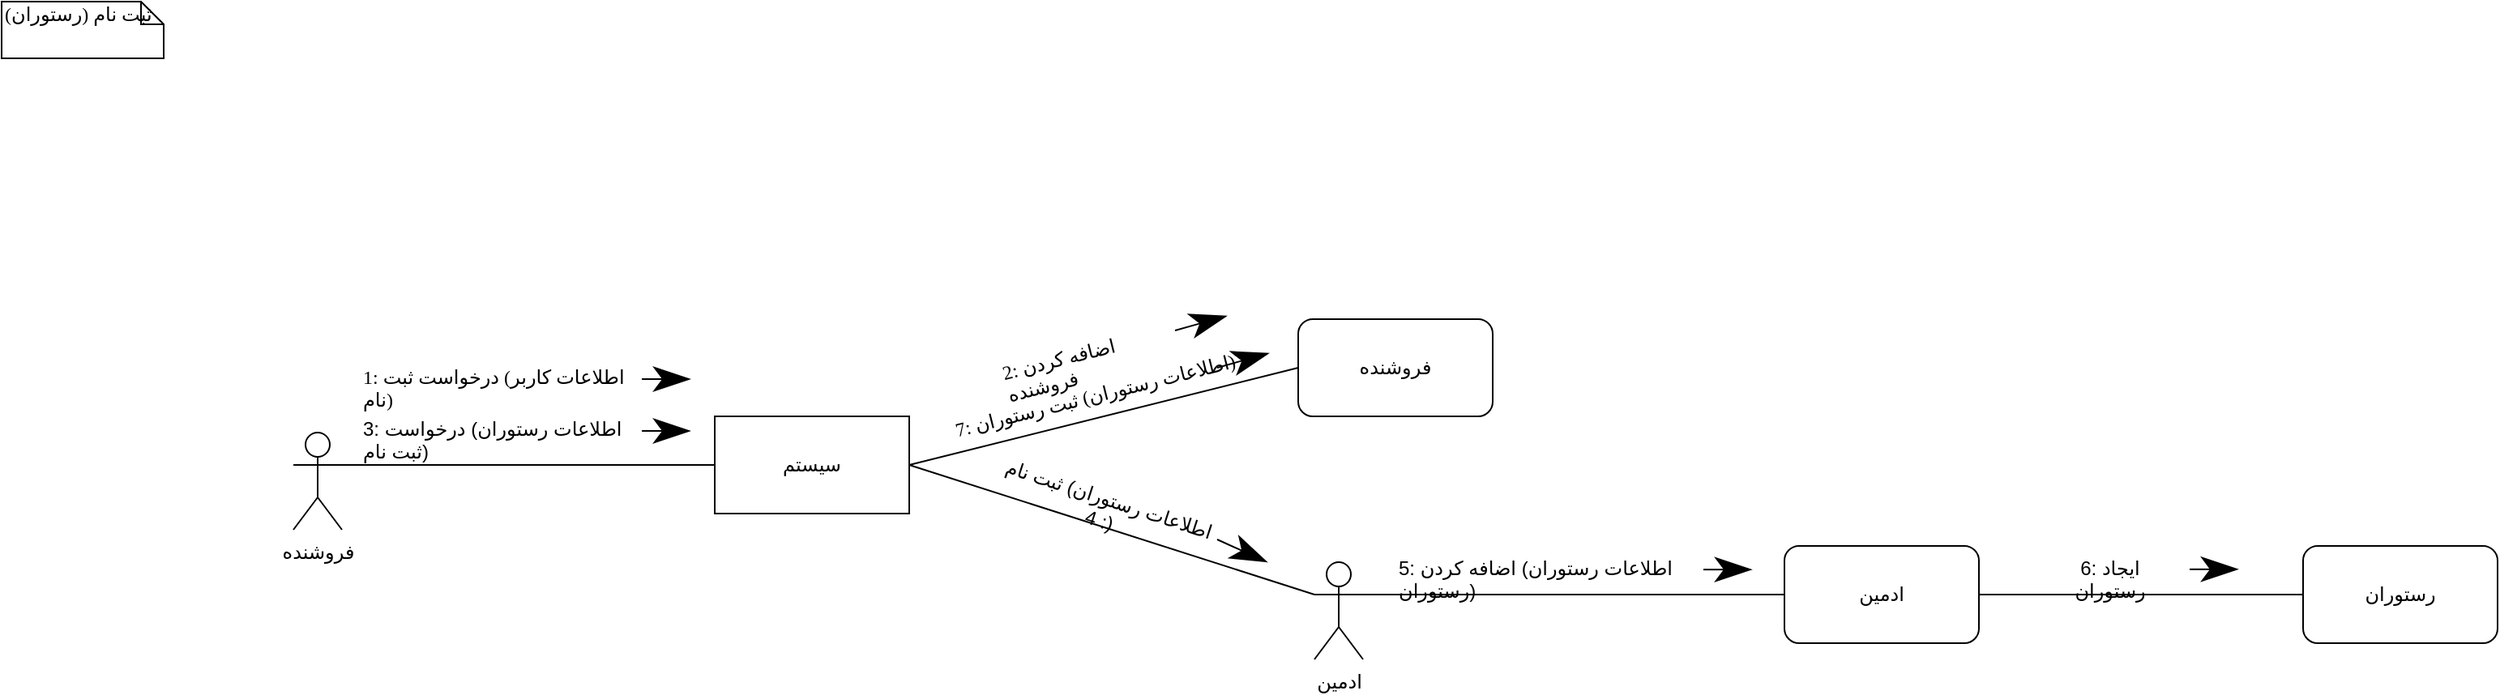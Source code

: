 <mxfile version="14.1.3" type="github">
  <diagram id="kgpKYQtTHZ0yAKxKKP6v" name="Page-1">
    <mxGraphModel dx="1828" dy="1073" grid="1" gridSize="10" guides="1" tooltips="1" connect="1" arrows="1" fold="1" page="1" pageScale="1" pageWidth="1800" pageHeight="600" math="0" shadow="0">
      <root>
        <mxCell id="0" />
        <mxCell id="1" parent="0" />
        <mxCell id="O3HHik6MoNN61QqDQuIx-64" value="&lt;span style=&quot;font-family: &amp;#34;verdana&amp;#34; ; text-align: center&quot;&gt;7: اطلاعات رستوران) ثبت رستوران)&lt;/span&gt;" style="text;whiteSpace=wrap;html=1;rotation=346;" vertex="1" parent="1">
          <mxGeometry x="584.34" y="228" width="189.32" height="30" as="geometry" />
        </mxCell>
        <mxCell id="O3HHik6MoNN61QqDQuIx-27" value="(ثبت نام (رستوران " style="shape=note;whiteSpace=wrap;html=1;size=14;verticalAlign=top;align=left;spacingTop=-6;rounded=0;shadow=0;comic=0;labelBackgroundColor=none;strokeWidth=1;fontFamily=Verdana;fontSize=12" vertex="1" parent="1">
          <mxGeometry width="100" height="35" as="geometry" />
        </mxCell>
        <mxCell id="O3HHik6MoNN61QqDQuIx-30" value="فروشنده" style="shape=umlActor;verticalLabelPosition=bottom;verticalAlign=top;html=1;outlineConnect=0;" vertex="1" parent="1">
          <mxGeometry x="180" y="266" width="30" height="60" as="geometry" />
        </mxCell>
        <mxCell id="O3HHik6MoNN61QqDQuIx-31" value="سیستم" style="rounded=0;whiteSpace=wrap;html=1;" vertex="1" parent="1">
          <mxGeometry x="440" y="256" width="120" height="60" as="geometry" />
        </mxCell>
        <mxCell id="O3HHik6MoNN61QqDQuIx-33" value="ادمین" style="rounded=1;whiteSpace=wrap;html=1;" vertex="1" parent="1">
          <mxGeometry x="1100" y="336" width="120" height="60" as="geometry" />
        </mxCell>
        <mxCell id="O3HHik6MoNN61QqDQuIx-34" value="فروشنده" style="rounded=1;whiteSpace=wrap;html=1;" vertex="1" parent="1">
          <mxGeometry x="800" y="196" width="120" height="60" as="geometry" />
        </mxCell>
        <mxCell id="O3HHik6MoNN61QqDQuIx-36" value="ادمین" style="shape=umlActor;verticalLabelPosition=bottom;verticalAlign=top;html=1;outlineConnect=0;" vertex="1" parent="1">
          <mxGeometry x="810" y="346" width="30" height="60" as="geometry" />
        </mxCell>
        <mxCell id="O3HHik6MoNN61QqDQuIx-37" value="رستوران" style="rounded=1;whiteSpace=wrap;html=1;" vertex="1" parent="1">
          <mxGeometry x="1420" y="336" width="120" height="60" as="geometry" />
        </mxCell>
        <mxCell id="O3HHik6MoNN61QqDQuIx-40" value="" style="endArrow=classicThin;html=1;strokeWidth=1;endSize=20;entryX=0;entryY=0.5;entryDx=0;entryDy=0;" edge="1" parent="1">
          <mxGeometry width="100" relative="1" as="geometry">
            <mxPoint x="395" y="233" as="sourcePoint" />
            <mxPoint x="425" y="233" as="targetPoint" />
            <Array as="points" />
          </mxGeometry>
        </mxCell>
        <mxCell id="O3HHik6MoNN61QqDQuIx-41" value="&lt;span style=&quot;font-family: &amp;#34;verdana&amp;#34; ; text-align: center&quot;&gt;1: اطلاعات کاربر) درخواست ثبت نام)&lt;/span&gt;" style="text;whiteSpace=wrap;html=1;" vertex="1" parent="1">
          <mxGeometry x="221" y="218" width="172" height="30" as="geometry" />
        </mxCell>
        <mxCell id="O3HHik6MoNN61QqDQuIx-42" value="&lt;span style=&quot;color: rgba(0 , 0 , 0 , 0) ; font-family: monospace ; font-size: 0px ; background-color: rgb(248 , 249 , 250)&quot;&gt;%3CmxGraphModel%3E%3Croot%3E%3CmxCell%20id%3D%220%22%2F%3E%3CmxCell%20id%3D%221%22%20parent%3D%220%22%2F%3E%3CmxCell%20id%3D%222%22%20value%3D%22%22%20style%3D%22endArrow%3Dnone%3Bhtml%3D1%3BexitX%3D1%3BexitY%3D0.5%3BexitDx%3D0%3BexitDy%3D0%3BentryX%3D0%3BentryY%3D0.5%3BentryDx%3D0%3BentryDy%3D0%3B%22%20edge%3D%221%22%20parent%3D%221%22%3E%3CmxGeometry%20width%3D%2250%22%20height%3D%2250%22%20relative%3D%221%22%20as%3D%22geometry%22%3E%3CmxPoint%20x%3D%22434.0%22%20y%3D%22240%22%20as%3D%22sourcePoint%22%2F%3E%3CmxPoint%20x%3D%22684.0%22%20y%3D%22240%22%20as%3D%22targetPoint%22%2F%3E%3C%2FmxGeometry%3E%3C%2FmxCell%3E%3C%2Froot%3E%3C%2FmxGraphModel%3E&lt;/span&gt;" style="endArrow=none;html=1;exitX=1;exitY=0.333;exitDx=0;exitDy=0;entryX=0;entryY=0.5;entryDx=0;entryDy=0;exitPerimeter=0;" edge="1" parent="1" source="O3HHik6MoNN61QqDQuIx-30" target="O3HHik6MoNN61QqDQuIx-31">
          <mxGeometry width="50" height="50" relative="1" as="geometry">
            <mxPoint x="184" y="286" as="sourcePoint" />
            <mxPoint x="444" y="286" as="targetPoint" />
          </mxGeometry>
        </mxCell>
        <mxCell id="O3HHik6MoNN61QqDQuIx-44" value="" style="endArrow=classicThin;html=1;strokeWidth=1;endSize=20;entryX=0;entryY=0.5;entryDx=0;entryDy=0;" edge="1" parent="1">
          <mxGeometry width="100" relative="1" as="geometry">
            <mxPoint x="724" y="203" as="sourcePoint" />
            <mxPoint x="756" y="194" as="targetPoint" />
            <Array as="points" />
          </mxGeometry>
        </mxCell>
        <mxCell id="O3HHik6MoNN61QqDQuIx-45" value="&lt;span style=&quot;font-family: &amp;#34;verdana&amp;#34; ; text-align: center&quot;&gt;2: اضافه کردن فروشنده&lt;/span&gt;" style="text;whiteSpace=wrap;html=1;rotation=346;" vertex="1" parent="1">
          <mxGeometry x="614" y="202" width="114" height="30" as="geometry" />
        </mxCell>
        <mxCell id="O3HHik6MoNN61QqDQuIx-46" value="&lt;span style=&quot;color: rgba(0 , 0 , 0 , 0) ; font-family: monospace ; font-size: 0px ; background-color: rgb(248 , 249 , 250)&quot;&gt;%3CmxGraphModel%3E%3Croot%3E%3CmxCell%20id%3D%220%22%2F%3E%3CmxCell%20id%3D%221%22%20parent%3D%220%22%2F%3E%3CmxCell%20id%3D%222%22%20value%3D%22%22%20style%3D%22endArrow%3Dnone%3Bhtml%3D1%3BexitX%3D1%3BexitY%3D0.5%3BexitDx%3D0%3BexitDy%3D0%3BentryX%3D0%3BentryY%3D0.5%3BentryDx%3D0%3BentryDy%3D0%3B%22%20edge%3D%221%22%20parent%3D%221%22%3E%3CmxGeometry%20width%3D%2250%22%20height%3D%2250%22%20relative%3D%221%22%20as%3D%22geometry%22%3E%3CmxPoint%20x%3D%22434.0%22%20y%3D%22240%22%20as%3D%22sourcePoint%22%2F%3E%3CmxPoint%20x%3D%22684.0%22%20y%3D%22240%22%20as%3D%22targetPoint%22%2F%3E%3C%2FmxGeometry%3E%3C%2FmxCell%3E%3C%2Froot%3E%3C%2FmxGraphModel%3E&lt;/span&gt;" style="endArrow=none;html=1;exitX=0;exitY=0.5;exitDx=0;exitDy=0;entryX=1;entryY=0.5;entryDx=0;entryDy=0;" edge="1" parent="1" source="O3HHik6MoNN61QqDQuIx-34" target="O3HHik6MoNN61QqDQuIx-31">
          <mxGeometry x="-0.058" y="33" width="50" height="50" relative="1" as="geometry">
            <mxPoint x="880.5" y="167.5" as="sourcePoint" />
            <mxPoint x="560" y="286" as="targetPoint" />
            <mxPoint as="offset" />
          </mxGeometry>
        </mxCell>
        <mxCell id="O3HHik6MoNN61QqDQuIx-50" value="" style="endArrow=classicThin;html=1;strokeWidth=1;endSize=20;entryX=0;entryY=0.5;entryDx=0;entryDy=0;" edge="1" parent="1">
          <mxGeometry width="100" relative="1" as="geometry">
            <mxPoint x="395" y="265" as="sourcePoint" />
            <mxPoint x="425" y="265" as="targetPoint" />
            <Array as="points" />
          </mxGeometry>
        </mxCell>
        <mxCell id="O3HHik6MoNN61QqDQuIx-51" value="&lt;span style=&quot;text-align: center&quot;&gt;3: اطلاعات رستوران)&amp;nbsp;&lt;/span&gt;&lt;span style=&quot;text-align: center&quot;&gt;&lt;font style=&quot;font-size: 12px&quot;&gt;درخواست ثبت نام)&lt;/font&gt;&lt;/span&gt;" style="text;whiteSpace=wrap;html=1;" vertex="1" parent="1">
          <mxGeometry x="221" y="250" width="172" height="30" as="geometry" />
        </mxCell>
        <mxCell id="O3HHik6MoNN61QqDQuIx-52" value="&lt;span style=&quot;color: rgba(0 , 0 , 0 , 0) ; font-family: monospace ; font-size: 0px ; background-color: rgb(248 , 249 , 250)&quot;&gt;%3CmxGraphModel%3E%3Croot%3E%3CmxCell%20id%3D%220%22%2F%3E%3CmxCell%20id%3D%221%22%20parent%3D%220%22%2F%3E%3CmxCell%20id%3D%222%22%20value%3D%22%22%20style%3D%22endArrow%3Dnone%3Bhtml%3D1%3BexitX%3D1%3BexitY%3D0.5%3BexitDx%3D0%3BexitDy%3D0%3BentryX%3D0%3BentryY%3D0.5%3BentryDx%3D0%3BentryDy%3D0%3B%22%20edge%3D%221%22%20parent%3D%221%22%3E%3CmxGeometry%20width%3D%2250%22%20height%3D%2250%22%20relative%3D%221%22%20as%3D%22geometry%22%3E%3CmxPoint%20x%3D%22434.0%22%20y%3D%22240%22%20as%3D%22sourcePoint%22%2F%3E%3CmxPoint%20x%3D%22684.0%22%20y%3D%22240%22%20as%3D%22targetPoint%22%2F%3E%3C%2FmxGeometry%3E%3C%2FmxCell%3E%3C%2Froot%3E%3C%2FmxGraphModel%3E&lt;/span&gt;" style="endArrow=none;html=1;exitX=0;exitY=0.333;exitDx=0;exitDy=0;entryX=1;entryY=0.5;entryDx=0;entryDy=0;exitPerimeter=0;" edge="1" parent="1" source="O3HHik6MoNN61QqDQuIx-36" target="O3HHik6MoNN61QqDQuIx-31">
          <mxGeometry x="-0.058" y="33" width="50" height="50" relative="1" as="geometry">
            <mxPoint x="810" y="230" as="sourcePoint" />
            <mxPoint x="600" y="230" as="targetPoint" />
            <mxPoint as="offset" />
          </mxGeometry>
        </mxCell>
        <mxCell id="O3HHik6MoNN61QqDQuIx-54" value="&lt;div style=&quot;text-align: center&quot;&gt;&lt;span&gt;&lt;font face=&quot;helvetica&quot;&gt;&amp;nbsp;اطلاعات رستوران) ثبت نام : 4)&lt;/font&gt;&lt;/span&gt;&lt;/div&gt;" style="text;whiteSpace=wrap;html=1;rotation=18;" vertex="1" parent="1">
          <mxGeometry x="610" y="293" width="140" height="30" as="geometry" />
        </mxCell>
        <mxCell id="O3HHik6MoNN61QqDQuIx-55" value="" style="endArrow=classicThin;html=1;strokeWidth=1;endSize=20;" edge="1" parent="1">
          <mxGeometry width="100" relative="1" as="geometry">
            <mxPoint x="750" y="332" as="sourcePoint" />
            <mxPoint x="781" y="346" as="targetPoint" />
            <Array as="points" />
          </mxGeometry>
        </mxCell>
        <mxCell id="O3HHik6MoNN61QqDQuIx-57" value="&lt;span style=&quot;color: rgba(0 , 0 , 0 , 0) ; font-family: monospace ; font-size: 0px ; background-color: rgb(248 , 249 , 250)&quot;&gt;%3CmxGraphModel%3E%3Croot%3E%3CmxCell%20id%3D%220%22%2F%3E%3CmxCell%20id%3D%221%22%20parent%3D%220%22%2F%3E%3CmxCell%20id%3D%222%22%20value%3D%22%22%20style%3D%22endArrow%3Dnone%3Bhtml%3D1%3BexitX%3D1%3BexitY%3D0.5%3BexitDx%3D0%3BexitDy%3D0%3BentryX%3D0%3BentryY%3D0.5%3BentryDx%3D0%3BentryDy%3D0%3B%22%20edge%3D%221%22%20parent%3D%221%22%3E%3CmxGeometry%20width%3D%2250%22%20height%3D%2250%22%20relative%3D%221%22%20as%3D%22geometry%22%3E%3CmxPoint%20x%3D%22434.0%22%20y%3D%22240%22%20as%3D%22sourcePoint%22%2F%3E%3CmxPoint%20x%3D%22684.0%22%20y%3D%22240%22%20as%3D%22targetPoint%22%2F%3E%3C%2FmxGeometry%3E%3C%2FmxCell%3E%3C%2Froot%3E%3C%2FmxGraphModel%3E&lt;/span&gt;" style="endArrow=none;html=1;exitX=1;exitY=0.333;exitDx=0;exitDy=0;entryX=0;entryY=0.5;entryDx=0;entryDy=0;exitPerimeter=0;" edge="1" parent="1" source="O3HHik6MoNN61QqDQuIx-36" target="O3HHik6MoNN61QqDQuIx-33">
          <mxGeometry width="50" height="50" relative="1" as="geometry">
            <mxPoint x="840" y="372.0" as="sourcePoint" />
            <mxPoint x="1070" y="372.0" as="targetPoint" />
          </mxGeometry>
        </mxCell>
        <mxCell id="O3HHik6MoNN61QqDQuIx-58" value="" style="endArrow=classicThin;html=1;strokeWidth=1;endSize=20;entryX=0;entryY=0.5;entryDx=0;entryDy=0;" edge="1" parent="1">
          <mxGeometry width="100" relative="1" as="geometry">
            <mxPoint x="1050" y="350.58" as="sourcePoint" />
            <mxPoint x="1080" y="350.58" as="targetPoint" />
            <Array as="points" />
          </mxGeometry>
        </mxCell>
        <mxCell id="O3HHik6MoNN61QqDQuIx-59" value="&lt;span style=&quot;text-align: center&quot;&gt;5: اطلاعات رستوران)&amp;nbsp;&lt;/span&gt;&lt;span style=&quot;text-align: center&quot;&gt;&lt;font style=&quot;font-size: 12px&quot;&gt;اضافه کردن رستوران)&lt;/font&gt;&lt;/span&gt;" style="text;whiteSpace=wrap;html=1;" vertex="1" parent="1">
          <mxGeometry x="860" y="336" width="189" height="30" as="geometry" />
        </mxCell>
        <mxCell id="O3HHik6MoNN61QqDQuIx-60" value="&lt;span style=&quot;color: rgba(0 , 0 , 0 , 0) ; font-family: monospace ; font-size: 0px ; background-color: rgb(248 , 249 , 250)&quot;&gt;%3CmxGraphModel%3E%3Croot%3E%3CmxCell%20id%3D%220%22%2F%3E%3CmxCell%20id%3D%221%22%20parent%3D%220%22%2F%3E%3CmxCell%20id%3D%222%22%20value%3D%22%22%20style%3D%22endArrow%3Dnone%3Bhtml%3D1%3BexitX%3D1%3BexitY%3D0.5%3BexitDx%3D0%3BexitDy%3D0%3BentryX%3D0%3BentryY%3D0.5%3BentryDx%3D0%3BentryDy%3D0%3B%22%20edge%3D%221%22%20parent%3D%221%22%3E%3CmxGeometry%20width%3D%2250%22%20height%3D%2250%22%20relative%3D%221%22%20as%3D%22geometry%22%3E%3CmxPoint%20x%3D%22434.0%22%20y%3D%22240%22%20as%3D%22sourcePoint%22%2F%3E%3CmxPoint%20x%3D%22684.0%22%20y%3D%22240%22%20as%3D%22targetPoint%22%2F%3E%3C%2FmxGeometry%3E%3C%2FmxCell%3E%3C%2Froot%3E%3C%2FmxGraphModel%3E&lt;/span&gt;" style="endArrow=none;html=1;exitX=1;exitY=0.5;exitDx=0;exitDy=0;entryX=0;entryY=0.5;entryDx=0;entryDy=0;" edge="1" parent="1" source="O3HHik6MoNN61QqDQuIx-33" target="O3HHik6MoNN61QqDQuIx-37">
          <mxGeometry width="50" height="50" relative="1" as="geometry">
            <mxPoint x="850" y="376" as="sourcePoint" />
            <mxPoint x="1110" y="376" as="targetPoint" />
          </mxGeometry>
        </mxCell>
        <mxCell id="O3HHik6MoNN61QqDQuIx-61" value="&lt;div style=&quot;text-align: center&quot;&gt;&lt;span&gt;6: ایجاد رستوران&lt;/span&gt;&lt;/div&gt;" style="text;whiteSpace=wrap;html=1;" vertex="1" parent="1">
          <mxGeometry x="1260" y="336" width="80" height="30" as="geometry" />
        </mxCell>
        <mxCell id="O3HHik6MoNN61QqDQuIx-62" value="" style="endArrow=classicThin;html=1;strokeWidth=1;endSize=20;entryX=0;entryY=0.5;entryDx=0;entryDy=0;" edge="1" parent="1">
          <mxGeometry width="100" relative="1" as="geometry">
            <mxPoint x="1350" y="350.41" as="sourcePoint" />
            <mxPoint x="1380" y="350.41" as="targetPoint" />
            <Array as="points" />
          </mxGeometry>
        </mxCell>
        <mxCell id="O3HHik6MoNN61QqDQuIx-63" value="" style="endArrow=classicThin;html=1;strokeWidth=1;endSize=20;entryX=0;entryY=0.5;entryDx=0;entryDy=0;" edge="1" parent="1">
          <mxGeometry width="100" relative="1" as="geometry">
            <mxPoint x="750" y="226" as="sourcePoint" />
            <mxPoint x="782" y="217.0" as="targetPoint" />
            <Array as="points" />
          </mxGeometry>
        </mxCell>
      </root>
    </mxGraphModel>
  </diagram>
</mxfile>
